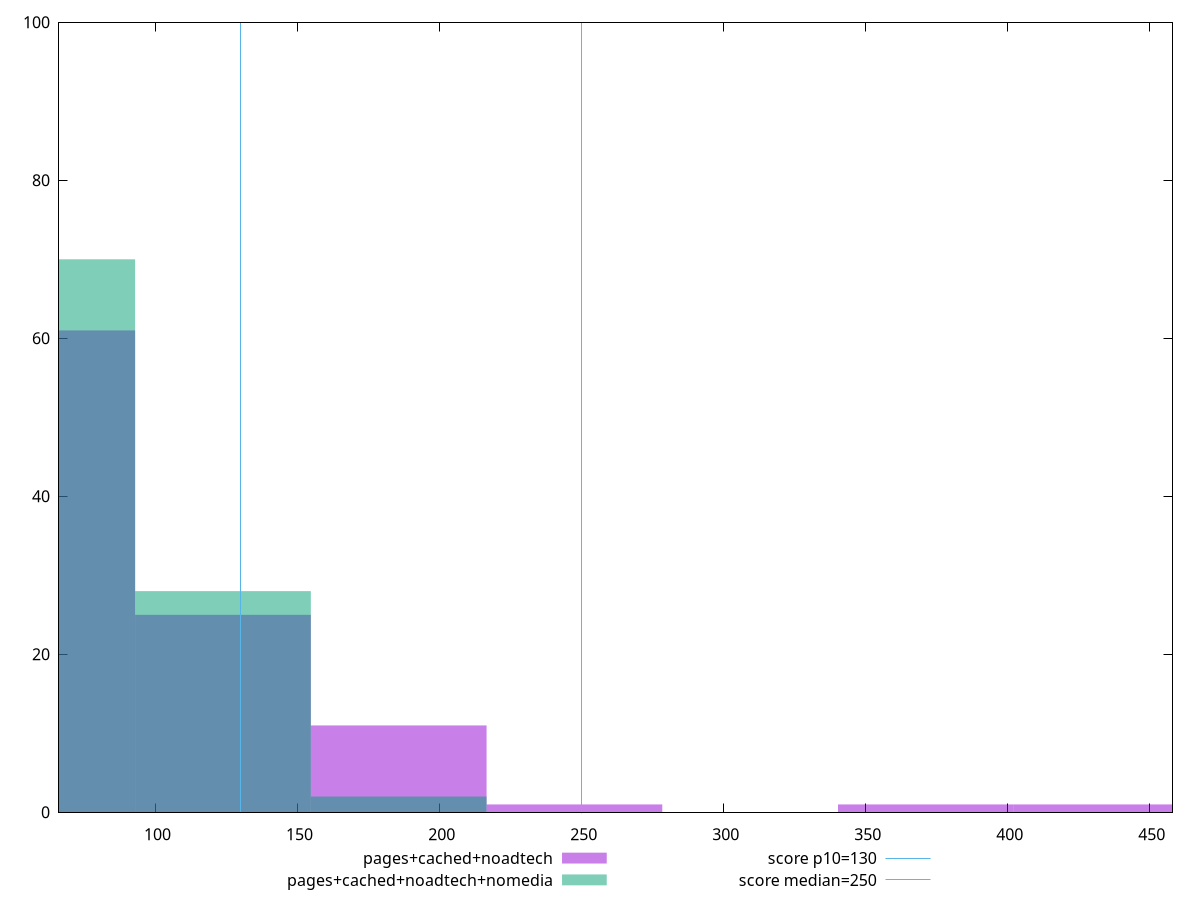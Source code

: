 reset

$pagesCachedNoadtech <<EOF
185.588357134693 11
123.72557142312867 25
61.862785711564335 61
433.0394999809503 1
247.45114284625734 1
371.176714269386 1
EOF

$pagesCachedNoadtechNomedia <<EOF
123.72557142312867 28
185.588357134693 2
61.862785711564335 70
EOF

set key outside below
set boxwidth 61.862785711564335
set xrange [66:458.00000000000045]
set yrange [0:100]
set trange [0:100]
set style fill transparent solid 0.5 noborder

set parametric
set terminal svg size 640, 500 enhanced background rgb 'white'
set output "report_00017_2021-02-10T15-08-03.406Z/max-potential-fid/comparison/histogram/2_vs_3.svg"

plot $pagesCachedNoadtech title "pages+cached+noadtech" with boxes, \
     $pagesCachedNoadtechNomedia title "pages+cached+noadtech+nomedia" with boxes, \
     130,t title "score p10=130", \
     250,t title "score median=250"

reset
